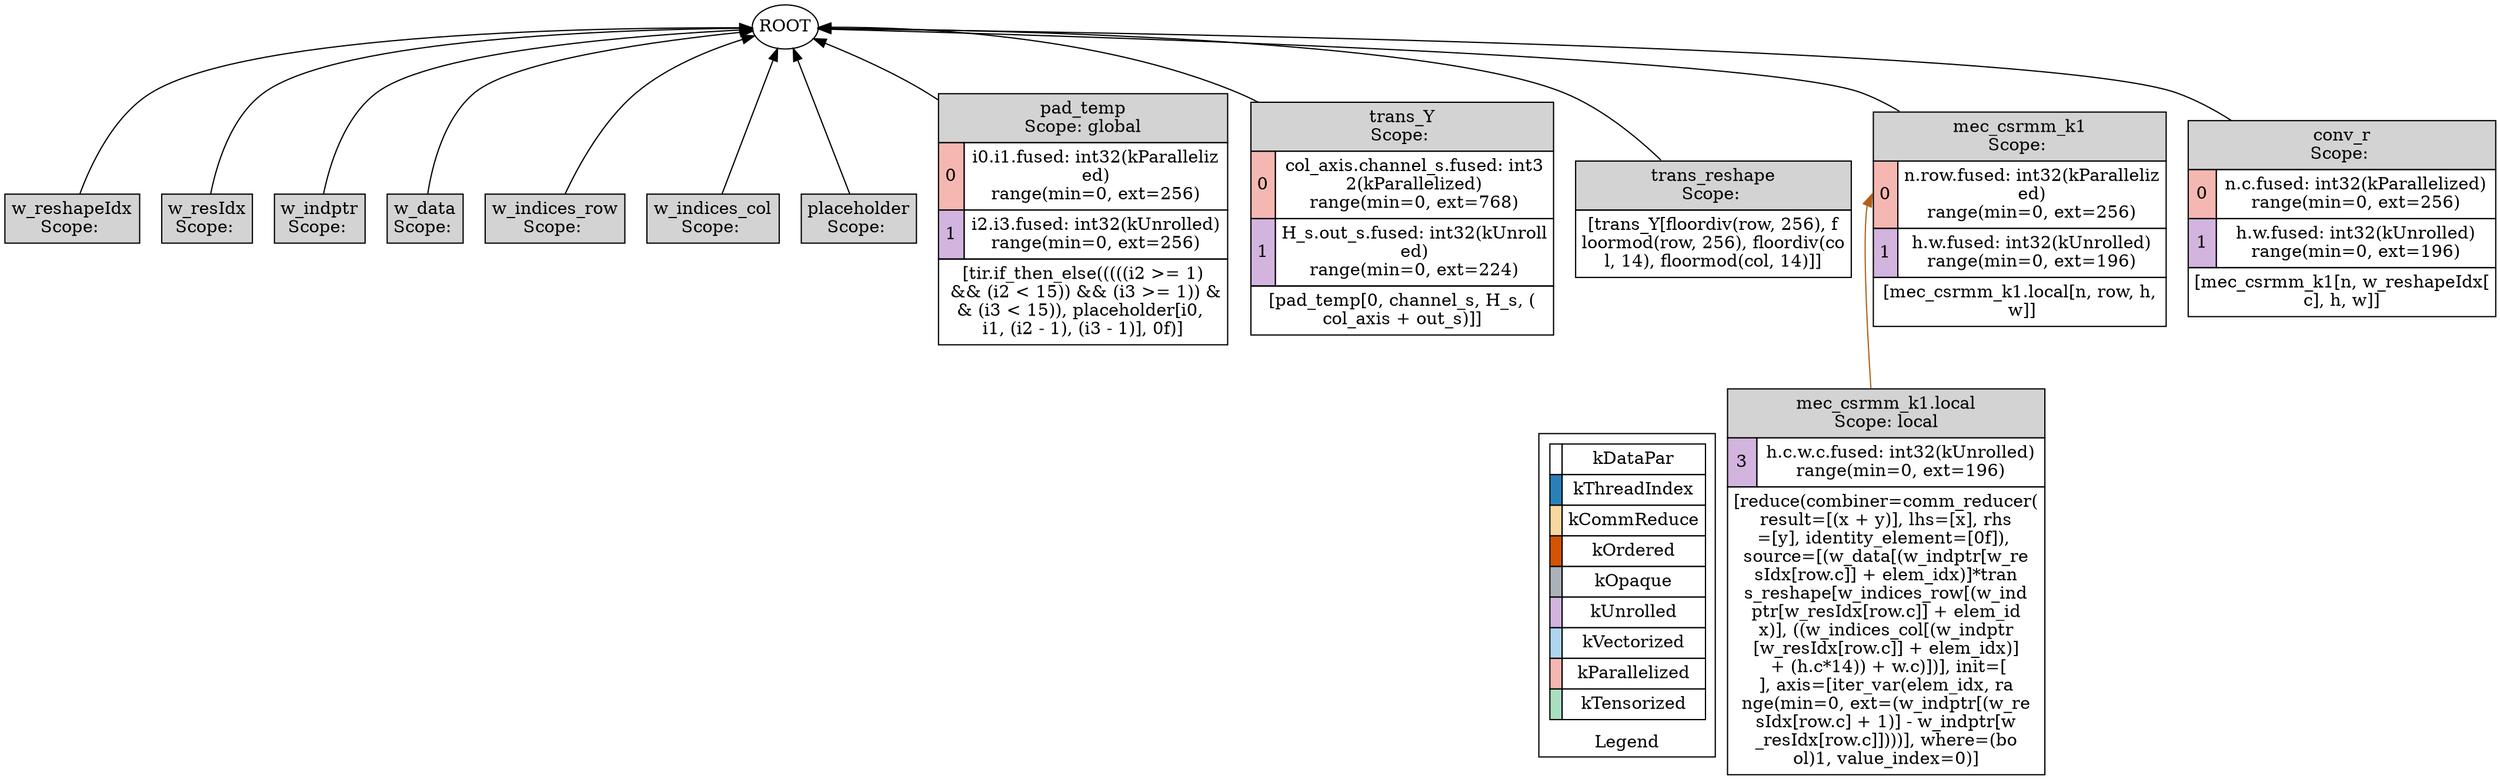 digraph "Schedule Tree" {
	graph [rankdir=BT]
	subgraph cluster_legend {
		label=Legend
		legend [label=<<TABLE BORDER="0" CELLBORDER="1" CELLSPACING="0" CELLPADDING="4"><TR><TD BGCOLOR="#FFFFFF"></TD><TD BGCOLOR="white">kDataPar</TD></TR><TR><TD BGCOLOR="#2980B9"></TD><TD BGCOLOR="white">kThreadIndex</TD></TR><TR><TD BGCOLOR="#FAD7A0"></TD><TD BGCOLOR="white">kCommReduce</TD></TR><TR><TD BGCOLOR="#D35400"></TD><TD BGCOLOR="white">kOrdered</TD></TR><TR><TD BGCOLOR="#ABB2B9"></TD><TD BGCOLOR="white">kOpaque</TD></TR><TR><TD BGCOLOR="#D2B4DE"></TD><TD BGCOLOR="white">kUnrolled</TD></TR><TR><TD BGCOLOR="#AED6F1"></TD><TD BGCOLOR="white">kVectorized</TD></TR><TR><TD BGCOLOR="#F5B7B1"></TD><TD BGCOLOR="white">kParallelized</TD></TR><TR><TD BGCOLOR="#A9DFBF"></TD><TD BGCOLOR="white">kTensorized</TD></TR></TABLE>> margin=0 shape=none]
	}
	Stage_0 [label=<<TABLE BORDER="0" CELLBORDER="1" CELLSPACING="0" CELLPADDING="4"> <TR><TD BGCOLOR="lightgrey" COLSPAN="2" PORT="stage">w_reshapeIdx<br/>Scope: </TD></TR></TABLE>> margin=0 shape=none]
	Stage_1 [label=<<TABLE BORDER="0" CELLBORDER="1" CELLSPACING="0" CELLPADDING="4"> <TR><TD BGCOLOR="lightgrey" COLSPAN="2" PORT="stage">w_resIdx<br/>Scope: </TD></TR></TABLE>> margin=0 shape=none]
	Stage_2 [label=<<TABLE BORDER="0" CELLBORDER="1" CELLSPACING="0" CELLPADDING="4"> <TR><TD BGCOLOR="lightgrey" COLSPAN="2" PORT="stage">w_indptr<br/>Scope: </TD></TR></TABLE>> margin=0 shape=none]
	Stage_3 [label=<<TABLE BORDER="0" CELLBORDER="1" CELLSPACING="0" CELLPADDING="4"> <TR><TD BGCOLOR="lightgrey" COLSPAN="2" PORT="stage">w_data<br/>Scope: </TD></TR></TABLE>> margin=0 shape=none]
	Stage_4 [label=<<TABLE BORDER="0" CELLBORDER="1" CELLSPACING="0" CELLPADDING="4"> <TR><TD BGCOLOR="lightgrey" COLSPAN="2" PORT="stage">w_indices_row<br/>Scope: </TD></TR></TABLE>> margin=0 shape=none]
	Stage_5 [label=<<TABLE BORDER="0" CELLBORDER="1" CELLSPACING="0" CELLPADDING="4"> <TR><TD BGCOLOR="lightgrey" COLSPAN="2" PORT="stage">w_indices_col<br/>Scope: </TD></TR></TABLE>> margin=0 shape=none]
	Stage_6 [label=<<TABLE BORDER="0" CELLBORDER="1" CELLSPACING="0" CELLPADDING="4"> <TR><TD BGCOLOR="lightgrey" COLSPAN="2" PORT="stage">placeholder<br/>Scope: </TD></TR></TABLE>> margin=0 shape=none]
	Stage_7 [label=<<TABLE BORDER="0" CELLBORDER="1" CELLSPACING="0" CELLPADDING="4"> <TR><TD BGCOLOR="lightgrey" COLSPAN="2" PORT="stage">pad_temp<br/>Scope: global</TD></TR><TR><TD PORT="IterVar_7_4" BGCOLOR="#F5B7B1">0</TD><TD BGCOLOR="white" PORT="itervar">i0.i1.fused: int32(kParalleliz<br/>ed)<br/>range(min=0, ext=256)</TD></TR><TR><TD PORT="IterVar_7_5" BGCOLOR="#D2B4DE">1</TD><TD BGCOLOR="white" PORT="itervar">i2.i3.fused: int32(kUnrolled)<br/>range(min=0, ext=256)</TD></TR><TR><TD COLSPAN="2">[tir.if_then_else(((((i2 &gt;= 1)<br/> &amp;&amp; (i2 &lt; 15)) &amp;&amp; (i3 &gt;= 1)) &amp;<br/>&amp; (i3 &lt; 15)), placeholder[i0, <br/>i1, (i2 - 1), (i3 - 1)], 0f)]</TD></TR></TABLE>> margin=0 shape=none]
	Stage_8 [label=<<TABLE BORDER="0" CELLBORDER="1" CELLSPACING="0" CELLPADDING="4"> <TR><TD BGCOLOR="lightgrey" COLSPAN="2" PORT="stage">trans_Y<br/>Scope: </TD></TR><TR><TD PORT="IterVar_8_4" BGCOLOR="#F5B7B1">0</TD><TD BGCOLOR="white" PORT="itervar">col_axis.channel_s.fused: int3<br/>2(kParallelized)<br/>range(min=0, ext=768)</TD></TR><TR><TD PORT="IterVar_8_5" BGCOLOR="#D2B4DE">1</TD><TD BGCOLOR="white" PORT="itervar">H_s.out_s.fused: int32(kUnroll<br/>ed)<br/>range(min=0, ext=224)</TD></TR><TR><TD COLSPAN="2">[pad_temp[0, channel_s, H_s, (<br/>col_axis + out_s)]]</TD></TR></TABLE>> margin=0 shape=none]
	Stage_9 [label=<<TABLE BORDER="0" CELLBORDER="1" CELLSPACING="0" CELLPADDING="4"> <TR><TD BGCOLOR="lightgrey" COLSPAN="2" PORT="stage">trans_reshape<br/>Scope: </TD></TR><TR><TD COLSPAN="2">[trans_Y[floordiv(row, 256), f<br/>loormod(row, 256), floordiv(co<br/>l, 14), floormod(col, 14)]]</TD></TR></TABLE>> margin=0 shape=none]
	Stage_10 [label=<<TABLE BORDER="0" CELLBORDER="1" CELLSPACING="0" CELLPADDING="4"> <TR><TD BGCOLOR="lightgrey" COLSPAN="2" PORT="stage">mec_csrmm_k1.local<br/>Scope: local</TD></TR><TR><TD PORT="IterVar_10_5" BGCOLOR="#D2B4DE">3</TD><TD BGCOLOR="white" PORT="itervar">h.c.w.c.fused: int32(kUnrolled)<br/>range(min=0, ext=196)</TD></TR><TR><TD COLSPAN="2">[reduce(combiner=comm_reducer(<br/>result=[(x + y)], lhs=[x], rhs<br/>=[y], identity_element=[0f]), <br/>source=[(w_data[(w_indptr[w_re<br/>sIdx[row.c]] + elem_idx)]*tran<br/>s_reshape[w_indices_row[(w_ind<br/>ptr[w_resIdx[row.c]] + elem_id<br/>x)], ((w_indices_col[(w_indptr<br/>[w_resIdx[row.c]] + elem_idx)]<br/> + (h.c*14)) + w.c)])], init=[<br/>], axis=[iter_var(elem_idx, ra<br/>nge(min=0, ext=(w_indptr[(w_re<br/>sIdx[row.c] + 1)] - w_indptr[w<br/>_resIdx[row.c]])))], where=(bo<br/>ol)1, value_index=0)]</TD></TR></TABLE>> margin=0 shape=none]
	Stage_11 [label=<<TABLE BORDER="0" CELLBORDER="1" CELLSPACING="0" CELLPADDING="4"> <TR><TD BGCOLOR="lightgrey" COLSPAN="2" PORT="stage">mec_csrmm_k1<br/>Scope: </TD></TR><TR><TD PORT="IterVar_11_5" BGCOLOR="#F5B7B1">0</TD><TD BGCOLOR="white" PORT="itervar">n.row.fused: int32(kParalleliz<br/>ed)<br/>range(min=0, ext=256)</TD></TR><TR><TD PORT="IterVar_11_4" BGCOLOR="#D2B4DE">1</TD><TD BGCOLOR="white" PORT="itervar">h.w.fused: int32(kUnrolled)<br/>range(min=0, ext=196)</TD></TR><TR><TD COLSPAN="2">[mec_csrmm_k1.local[n, row, h,<br/> w]]</TD></TR></TABLE>> margin=0 shape=none]
	Stage_12 [label=<<TABLE BORDER="0" CELLBORDER="1" CELLSPACING="0" CELLPADDING="4"> <TR><TD BGCOLOR="lightgrey" COLSPAN="2" PORT="stage">conv_r<br/>Scope: </TD></TR><TR><TD PORT="IterVar_12_4" BGCOLOR="#F5B7B1">0</TD><TD BGCOLOR="white" PORT="itervar">n.c.fused: int32(kParallelized)<br/>range(min=0, ext=256)</TD></TR><TR><TD PORT="IterVar_12_5" BGCOLOR="#D2B4DE">1</TD><TD BGCOLOR="white" PORT="itervar">h.w.fused: int32(kUnrolled)<br/>range(min=0, ext=196)</TD></TR><TR><TD COLSPAN="2">[mec_csrmm_k1[n, w_reshapeIdx[<br/>c], h, w]]</TD></TR></TABLE>> margin=0 shape=none]
	Stage_0 -> ROOT [color="#000000"]
	Stage_1 -> ROOT [color="#000000"]
	Stage_2 -> ROOT [color="#000000"]
	Stage_3 -> ROOT [color="#000000"]
	Stage_4 -> ROOT [color="#000000"]
	Stage_5 -> ROOT [color="#000000"]
	Stage_6 -> ROOT [color="#000000"]
	Stage_7 -> ROOT [color="#000000"]
	Stage_8 -> ROOT [color="#000000"]
	Stage_9 -> ROOT [color="#000000"]
	Stage_10 -> Stage_11:IterVar_11_5 [color="#AF601A"]
	Stage_11 -> ROOT [color="#000000"]
	Stage_12 -> ROOT [color="#000000"]
	ROOT [label=ROOT margin=0 shape=oval]
}
